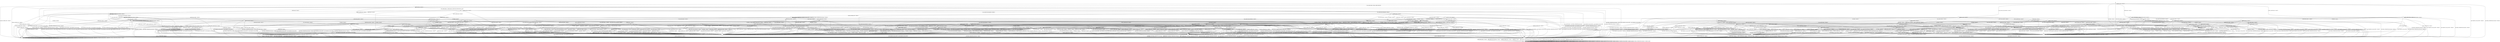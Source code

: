 digraph h18 {
s0 [label="s0"];
s1 [label="s1"];
s2 [label="s2"];
s6 [label="s6"];
s9 [label="s9"];
s13 [label="s13"];
s54 [label="s54"];
s57 [label="s57"];
s3 [label="s3"];
s4 [label="s4"];
s7 [label="s7"];
s8 [label="s8"];
s14 [label="s14"];
s15 [label="s15"];
s16 [label="s16"];
s23 [label="s23"];
s55 [label="s55"];
s59 [label="s59"];
s61 [label="s61"];
s63 [label="s63"];
s67 [label="s67"];
s74 [label="s74"];
s5 [label="s5"];
s10 [label="s10"];
s17 [label="s17"];
s18 [label="s18"];
s19 [label="s19"];
s21 [label="s21"];
s26 [label="s26"];
s27 [label="s27"];
s40 [label="s40"];
s41 [label="s41"];
s56 [label="s56"];
s58 [label="s58"];
s62 [label="s62"];
s64 [label="s64"];
s65 [label="s65"];
s69 [label="s69"];
s71 [label="s71"];
s73 [label="s73"];
s75 [label="s75"];
s76 [label="s76"];
s11 [label="s11"];
s20 [label="s20"];
s25 [label="s25"];
s28 [label="s28"];
s29 [label="s29"];
s30 [label="s30"];
s32 [label="s32"];
s42 [label="s42"];
s43 [label="s43"];
s47 [label="s47"];
s60 [label="s60"];
s66 [label="s66"];
s68 [label="s68"];
s72 [label="s72"];
s77 [label="s77"];
s12 [label="s12"];
s22 [label="s22"];
s24 [label="s24"];
s31 [label="s31"];
s34 [label="s34"];
s35 [label="s35"];
s44 [label="s44"];
s48 [label="s48"];
s49 [label="s49"];
s70 [label="s70"];
s33 [label="s33"];
s36 [label="s36"];
s37 [label="s37"];
s39 [label="s39"];
s45 [label="s45"];
s46 [label="s46"];
s50 [label="s50"];
s38 [label="s38"];
s51 [label="s51"];
s52 [label="s52"];
s53 [label="s53"];
s0 -> s1 [label="RSA_CLIENT_HELLO / HELLO_VERIFY_REQUEST"];
s0 -> s2 [label="RSA_CLIENT_KEY_EXCHANGE / TIMEOUT"];
s0 -> s9 [label="CHANGE_CIPHER_SPEC / TIMEOUT"];
s0 -> s13 [label="FINISHED / TIMEOUT"];
s0 -> s0 [label="APPLICATION / TIMEOUT"];
s0 -> s54 [label="CERTIFICATE / TIMEOUT"];
s0 -> s57 [label="EMPTY_CERTIFICATE / TIMEOUT"];
s0 -> s13 [label="CERTIFICATE_VERIFY / TIMEOUT"];
s0 -> s6 [label="Alert(WARNING,CLOSE_NOTIFY) / TIMEOUT"];
s0 -> s6 [label="Alert(FATAL,UNEXPECTED_MESSAGE) / TIMEOUT"];
s1 -> s3 [label="RSA_CLIENT_HELLO / SERVER_HELLO,CERTIFICATE,SERVER_HELLO_DONE"];
s1 -> s4 [label="RSA_CLIENT_KEY_EXCHANGE / TIMEOUT"];
s1 -> s9 [label="CHANGE_CIPHER_SPEC / TIMEOUT"];
s1 -> s7 [label="FINISHED / TIMEOUT"];
s1 -> s1 [label="APPLICATION / TIMEOUT"];
s1 -> s15 [label="CERTIFICATE / TIMEOUT"];
s1 -> s16 [label="EMPTY_CERTIFICATE / TIMEOUT"];
s1 -> s7 [label="CERTIFICATE_VERIFY / TIMEOUT"];
s1 -> s6 [label="Alert(WARNING,CLOSE_NOTIFY) / Alert(WARNING,CLOSE_NOTIFY)"];
s1 -> s6 [label="Alert(FATAL,UNEXPECTED_MESSAGE) / TIMEOUT"];
s2 -> s23 [label="RSA_CLIENT_HELLO / TIMEOUT"];
s2 -> s13 [label="RSA_CLIENT_KEY_EXCHANGE / TIMEOUT"];
s2 -> s14 [label="CHANGE_CIPHER_SPEC / TIMEOUT"];
s2 -> s63 [label="FINISHED / TIMEOUT"];
s2 -> s2 [label="APPLICATION / TIMEOUT"];
s2 -> s61 [label="CERTIFICATE / TIMEOUT"];
s2 -> s61 [label="EMPTY_CERTIFICATE / TIMEOUT"];
s2 -> s55 [label="CERTIFICATE_VERIFY / TIMEOUT"];
s2 -> s6 [label="Alert(WARNING,CLOSE_NOTIFY) / TIMEOUT"];
s2 -> s6 [label="Alert(FATAL,UNEXPECTED_MESSAGE) / TIMEOUT"];
s6 -> s8 [label="RSA_CLIENT_HELLO / TIMEOUT"];
s6 -> s8 [label="RSA_CLIENT_KEY_EXCHANGE / TIMEOUT"];
s6 -> s8 [label="CHANGE_CIPHER_SPEC / TIMEOUT"];
s6 -> s8 [label="FINISHED / TIMEOUT"];
s6 -> s8 [label="APPLICATION / TIMEOUT"];
s6 -> s8 [label="CERTIFICATE / TIMEOUT"];
s6 -> s8 [label="EMPTY_CERTIFICATE / TIMEOUT"];
s6 -> s8 [label="CERTIFICATE_VERIFY / TIMEOUT"];
s6 -> s8 [label="Alert(WARNING,CLOSE_NOTIFY) / TIMEOUT"];
s6 -> s8 [label="Alert(FATAL,UNEXPECTED_MESSAGE) / TIMEOUT"];
s9 -> s9 [label="RSA_CLIENT_HELLO / TIMEOUT"];
s9 -> s9 [label="RSA_CLIENT_KEY_EXCHANGE / TIMEOUT"];
s9 -> s9 [label="CHANGE_CIPHER_SPEC / TIMEOUT"];
s9 -> s9 [label="FINISHED / TIMEOUT"];
s9 -> s9 [label="APPLICATION / TIMEOUT"];
s9 -> s9 [label="CERTIFICATE / TIMEOUT"];
s9 -> s9 [label="EMPTY_CERTIFICATE / TIMEOUT"];
s9 -> s9 [label="CERTIFICATE_VERIFY / TIMEOUT"];
s9 -> s9 [label="Alert(WARNING,CLOSE_NOTIFY) / TIMEOUT"];
s9 -> s9 [label="Alert(FATAL,UNEXPECTED_MESSAGE) / TIMEOUT"];
s13 -> s13 [label="RSA_CLIENT_HELLO / TIMEOUT"];
s13 -> s13 [label="RSA_CLIENT_KEY_EXCHANGE / TIMEOUT"];
s13 -> s9 [label="CHANGE_CIPHER_SPEC / TIMEOUT"];
s13 -> s13 [label="FINISHED / TIMEOUT"];
s13 -> s13 [label="APPLICATION / TIMEOUT"];
s13 -> s13 [label="CERTIFICATE / TIMEOUT"];
s13 -> s13 [label="EMPTY_CERTIFICATE / TIMEOUT"];
s13 -> s13 [label="CERTIFICATE_VERIFY / TIMEOUT"];
s13 -> s6 [label="Alert(WARNING,CLOSE_NOTIFY) / TIMEOUT"];
s13 -> s6 [label="Alert(FATAL,UNEXPECTED_MESSAGE) / TIMEOUT"];
s54 -> s54 [label="RSA_CLIENT_HELLO / TIMEOUT"];
s54 -> s74 [label="RSA_CLIENT_KEY_EXCHANGE / TIMEOUT"];
s54 -> s9 [label="CHANGE_CIPHER_SPEC / TIMEOUT"];
s54 -> s74 [label="FINISHED / TIMEOUT"];
s54 -> s54 [label="APPLICATION / TIMEOUT"];
s54 -> s13 [label="CERTIFICATE / TIMEOUT"];
s54 -> s13 [label="EMPTY_CERTIFICATE / TIMEOUT"];
s54 -> s59 [label="CERTIFICATE_VERIFY / TIMEOUT"];
s54 -> s6 [label="Alert(WARNING,CLOSE_NOTIFY) / TIMEOUT"];
s54 -> s6 [label="Alert(FATAL,UNEXPECTED_MESSAGE) / TIMEOUT"];
s57 -> s57 [label="RSA_CLIENT_HELLO / TIMEOUT"];
s57 -> s61 [label="RSA_CLIENT_KEY_EXCHANGE / TIMEOUT"];
s57 -> s14 [label="CHANGE_CIPHER_SPEC / TIMEOUT"];
s57 -> s67 [label="FINISHED / TIMEOUT"];
s57 -> s57 [label="APPLICATION / TIMEOUT"];
s57 -> s13 [label="CERTIFICATE / TIMEOUT"];
s57 -> s13 [label="EMPTY_CERTIFICATE / TIMEOUT"];
s57 -> s59 [label="CERTIFICATE_VERIFY / TIMEOUT"];
s57 -> s6 [label="Alert(WARNING,CLOSE_NOTIFY) / TIMEOUT"];
s57 -> s6 [label="Alert(FATAL,UNEXPECTED_MESSAGE) / TIMEOUT"];
s3 -> s6 [label="RSA_CLIENT_HELLO / Alert(FATAL,UNEXPECTED_MESSAGE)"];
s3 -> s10 [label="RSA_CLIENT_KEY_EXCHANGE / TIMEOUT"];
s3 -> s9 [label="CHANGE_CIPHER_SPEC / TIMEOUT"];
s3 -> s7 [label="FINISHED / TIMEOUT"];
s3 -> s3 [label="APPLICATION / TIMEOUT"];
s3 -> s15 [label="CERTIFICATE / TIMEOUT"];
s3 -> s16 [label="EMPTY_CERTIFICATE / TIMEOUT"];
s3 -> s7 [label="CERTIFICATE_VERIFY / TIMEOUT"];
s3 -> s6 [label="Alert(WARNING,CLOSE_NOTIFY) / Alert(WARNING,CLOSE_NOTIFY)"];
s3 -> s6 [label="Alert(FATAL,UNEXPECTED_MESSAGE) / TIMEOUT"];
s4 -> s18 [label="RSA_CLIENT_HELLO / TIMEOUT"];
s4 -> s7 [label="RSA_CLIENT_KEY_EXCHANGE / TIMEOUT"];
s4 -> s5 [label="CHANGE_CIPHER_SPEC / TIMEOUT"];
s4 -> s26 [label="FINISHED / TIMEOUT"];
s4 -> s4 [label="APPLICATION / TIMEOUT"];
s4 -> s21 [label="CERTIFICATE / TIMEOUT"];
s4 -> s21 [label="EMPTY_CERTIFICATE / TIMEOUT"];
s4 -> s40 [label="CERTIFICATE_VERIFY / TIMEOUT"];
s4 -> s6 [label="Alert(WARNING,CLOSE_NOTIFY) / Alert(WARNING,CLOSE_NOTIFY)"];
s4 -> s6 [label="Alert(FATAL,UNEXPECTED_MESSAGE) / TIMEOUT"];
s7 -> s7 [label="RSA_CLIENT_HELLO / TIMEOUT"];
s7 -> s7 [label="RSA_CLIENT_KEY_EXCHANGE / TIMEOUT"];
s7 -> s9 [label="CHANGE_CIPHER_SPEC / TIMEOUT"];
s7 -> s7 [label="FINISHED / TIMEOUT"];
s7 -> s7 [label="APPLICATION / TIMEOUT"];
s7 -> s7 [label="CERTIFICATE / TIMEOUT"];
s7 -> s7 [label="EMPTY_CERTIFICATE / TIMEOUT"];
s7 -> s7 [label="CERTIFICATE_VERIFY / TIMEOUT"];
s7 -> s6 [label="Alert(WARNING,CLOSE_NOTIFY) / Alert(WARNING,CLOSE_NOTIFY)"];
s7 -> s6 [label="Alert(FATAL,UNEXPECTED_MESSAGE) / TIMEOUT"];
s8 -> s8 [label="RSA_CLIENT_HELLO / SOCKET_CLOSED"];
s8 -> s8 [label="RSA_CLIENT_KEY_EXCHANGE / SOCKET_CLOSED"];
s8 -> s8 [label="CHANGE_CIPHER_SPEC / SOCKET_CLOSED"];
s8 -> s8 [label="FINISHED / SOCKET_CLOSED"];
s8 -> s8 [label="APPLICATION / SOCKET_CLOSED"];
s8 -> s8 [label="CERTIFICATE / SOCKET_CLOSED"];
s8 -> s8 [label="EMPTY_CERTIFICATE / SOCKET_CLOSED"];
s8 -> s8 [label="CERTIFICATE_VERIFY / SOCKET_CLOSED"];
s8 -> s8 [label="Alert(WARNING,CLOSE_NOTIFY) / SOCKET_CLOSED"];
s8 -> s8 [label="Alert(FATAL,UNEXPECTED_MESSAGE) / SOCKET_CLOSED"];
s14 -> s6 [label="RSA_CLIENT_HELLO / TIMEOUT"];
s14 -> s6 [label="RSA_CLIENT_KEY_EXCHANGE / TIMEOUT"];
s14 -> s9 [label="CHANGE_CIPHER_SPEC / TIMEOUT"];
s14 -> s6 [label="FINISHED / TIMEOUT"];
s14 -> s14 [label="APPLICATION / TIMEOUT"];
s14 -> s6 [label="CERTIFICATE / TIMEOUT"];
s14 -> s6 [label="EMPTY_CERTIFICATE / TIMEOUT"];
s14 -> s6 [label="CERTIFICATE_VERIFY / TIMEOUT"];
s14 -> s14 [label="Alert(WARNING,CLOSE_NOTIFY) / TIMEOUT"];
s14 -> s14 [label="Alert(FATAL,UNEXPECTED_MESSAGE) / TIMEOUT"];
s15 -> s73 [label="RSA_CLIENT_HELLO / TIMEOUT"];
s15 -> s41 [label="RSA_CLIENT_KEY_EXCHANGE / TIMEOUT"];
s15 -> s9 [label="CHANGE_CIPHER_SPEC / TIMEOUT"];
s15 -> s15 [label="FINISHED / TIMEOUT"];
s15 -> s15 [label="APPLICATION / TIMEOUT"];
s15 -> s7 [label="CERTIFICATE / TIMEOUT"];
s15 -> s7 [label="EMPTY_CERTIFICATE / TIMEOUT"];
s15 -> s17 [label="CERTIFICATE_VERIFY / TIMEOUT"];
s15 -> s6 [label="Alert(WARNING,CLOSE_NOTIFY) / Alert(WARNING,CLOSE_NOTIFY)"];
s15 -> s6 [label="Alert(FATAL,UNEXPECTED_MESSAGE) / TIMEOUT"];
s16 -> s19 [label="RSA_CLIENT_HELLO / TIMEOUT"];
s16 -> s21 [label="RSA_CLIENT_KEY_EXCHANGE / TIMEOUT"];
s16 -> s5 [label="CHANGE_CIPHER_SPEC / TIMEOUT"];
s16 -> s27 [label="FINISHED / TIMEOUT"];
s16 -> s16 [label="APPLICATION / TIMEOUT"];
s16 -> s7 [label="CERTIFICATE / TIMEOUT"];
s16 -> s7 [label="EMPTY_CERTIFICATE / TIMEOUT"];
s16 -> s17 [label="CERTIFICATE_VERIFY / TIMEOUT"];
s16 -> s6 [label="Alert(WARNING,CLOSE_NOTIFY) / Alert(WARNING,CLOSE_NOTIFY)"];
s16 -> s6 [label="Alert(FATAL,UNEXPECTED_MESSAGE) / TIMEOUT"];
s23 -> s13 [label="RSA_CLIENT_HELLO / TIMEOUT"];
s23 -> s13 [label="RSA_CLIENT_KEY_EXCHANGE / TIMEOUT"];
s23 -> s14 [label="CHANGE_CIPHER_SPEC / TIMEOUT"];
s23 -> s64 [label="FINISHED / TIMEOUT"];
s23 -> s23 [label="APPLICATION / TIMEOUT"];
s23 -> s58 [label="CERTIFICATE / TIMEOUT"];
s23 -> s58 [label="EMPTY_CERTIFICATE / TIMEOUT"];
s23 -> s56 [label="CERTIFICATE_VERIFY / TIMEOUT"];
s23 -> s6 [label="Alert(WARNING,CLOSE_NOTIFY) / TIMEOUT"];
s23 -> s6 [label="Alert(FATAL,UNEXPECTED_MESSAGE) / TIMEOUT"];
s55 -> s56 [label="RSA_CLIENT_HELLO / TIMEOUT"];
s55 -> s13 [label="RSA_CLIENT_KEY_EXCHANGE / TIMEOUT"];
s55 -> s14 [label="CHANGE_CIPHER_SPEC / TIMEOUT"];
s55 -> s65 [label="FINISHED / TIMEOUT"];
s55 -> s55 [label="APPLICATION / TIMEOUT"];
s55 -> s62 [label="CERTIFICATE / TIMEOUT"];
s55 -> s62 [label="EMPTY_CERTIFICATE / TIMEOUT"];
s55 -> s13 [label="CERTIFICATE_VERIFY / TIMEOUT"];
s55 -> s6 [label="Alert(WARNING,CLOSE_NOTIFY) / TIMEOUT"];
s55 -> s6 [label="Alert(FATAL,UNEXPECTED_MESSAGE) / TIMEOUT"];
s59 -> s75 [label="RSA_CLIENT_HELLO / TIMEOUT"];
s59 -> s62 [label="RSA_CLIENT_KEY_EXCHANGE / TIMEOUT"];
s59 -> s14 [label="CHANGE_CIPHER_SPEC / TIMEOUT"];
s59 -> s69 [label="FINISHED / TIMEOUT"];
s59 -> s59 [label="APPLICATION / TIMEOUT"];
s59 -> s13 [label="CERTIFICATE / TIMEOUT"];
s59 -> s13 [label="EMPTY_CERTIFICATE / TIMEOUT"];
s59 -> s13 [label="CERTIFICATE_VERIFY / TIMEOUT"];
s59 -> s6 [label="Alert(WARNING,CLOSE_NOTIFY) / TIMEOUT"];
s59 -> s6 [label="Alert(FATAL,UNEXPECTED_MESSAGE) / TIMEOUT"];
s61 -> s58 [label="RSA_CLIENT_HELLO / TIMEOUT"];
s61 -> s13 [label="RSA_CLIENT_KEY_EXCHANGE / TIMEOUT"];
s61 -> s14 [label="CHANGE_CIPHER_SPEC / TIMEOUT"];
s61 -> s71 [label="FINISHED / TIMEOUT"];
s61 -> s61 [label="APPLICATION / TIMEOUT"];
s61 -> s13 [label="CERTIFICATE / TIMEOUT"];
s61 -> s13 [label="EMPTY_CERTIFICATE / TIMEOUT"];
s61 -> s62 [label="CERTIFICATE_VERIFY / TIMEOUT"];
s61 -> s6 [label="Alert(WARNING,CLOSE_NOTIFY) / TIMEOUT"];
s61 -> s6 [label="Alert(FATAL,UNEXPECTED_MESSAGE) / TIMEOUT"];
s63 -> s64 [label="RSA_CLIENT_HELLO / TIMEOUT"];
s63 -> s13 [label="RSA_CLIENT_KEY_EXCHANGE / TIMEOUT"];
s63 -> s14 [label="CHANGE_CIPHER_SPEC / TIMEOUT"];
s63 -> s13 [label="FINISHED / TIMEOUT"];
s63 -> s63 [label="APPLICATION / TIMEOUT"];
s63 -> s71 [label="CERTIFICATE / TIMEOUT"];
s63 -> s71 [label="EMPTY_CERTIFICATE / TIMEOUT"];
s63 -> s65 [label="CERTIFICATE_VERIFY / TIMEOUT"];
s63 -> s6 [label="Alert(WARNING,CLOSE_NOTIFY) / TIMEOUT"];
s63 -> s6 [label="Alert(FATAL,UNEXPECTED_MESSAGE) / TIMEOUT"];
s67 -> s76 [label="RSA_CLIENT_HELLO / TIMEOUT"];
s67 -> s71 [label="RSA_CLIENT_KEY_EXCHANGE / TIMEOUT"];
s67 -> s14 [label="CHANGE_CIPHER_SPEC / TIMEOUT"];
s67 -> s13 [label="FINISHED / TIMEOUT"];
s67 -> s67 [label="APPLICATION / TIMEOUT"];
s67 -> s13 [label="CERTIFICATE / TIMEOUT"];
s67 -> s13 [label="EMPTY_CERTIFICATE / TIMEOUT"];
s67 -> s69 [label="CERTIFICATE_VERIFY / TIMEOUT"];
s67 -> s6 [label="Alert(WARNING,CLOSE_NOTIFY) / TIMEOUT"];
s67 -> s6 [label="Alert(FATAL,UNEXPECTED_MESSAGE) / TIMEOUT"];
s74 -> s74 [label="RSA_CLIENT_HELLO / TIMEOUT"];
s74 -> s13 [label="RSA_CLIENT_KEY_EXCHANGE / TIMEOUT"];
s74 -> s9 [label="CHANGE_CIPHER_SPEC / TIMEOUT"];
s74 -> s74 [label="FINISHED / TIMEOUT"];
s74 -> s74 [label="APPLICATION / TIMEOUT"];
s74 -> s13 [label="CERTIFICATE / TIMEOUT"];
s74 -> s13 [label="EMPTY_CERTIFICATE / TIMEOUT"];
s74 -> s62 [label="CERTIFICATE_VERIFY / TIMEOUT"];
s74 -> s6 [label="Alert(WARNING,CLOSE_NOTIFY) / TIMEOUT"];
s74 -> s6 [label="Alert(FATAL,UNEXPECTED_MESSAGE) / TIMEOUT"];
s5 -> s6 [label="RSA_CLIENT_HELLO / Alert(FATAL,UNEXPECTED_MESSAGE)"];
s5 -> s6 [label="RSA_CLIENT_KEY_EXCHANGE / Alert(FATAL,UNEXPECTED_MESSAGE)"];
s5 -> s9 [label="CHANGE_CIPHER_SPEC / TIMEOUT"];
s5 -> s6 [label="FINISHED / Alert(FATAL,UNEXPECTED_MESSAGE)"];
s5 -> s5 [label="APPLICATION / TIMEOUT"];
s5 -> s6 [label="CERTIFICATE / Alert(FATAL,UNEXPECTED_MESSAGE)"];
s5 -> s6 [label="EMPTY_CERTIFICATE / Alert(FATAL,UNEXPECTED_MESSAGE)"];
s5 -> s6 [label="CERTIFICATE_VERIFY / Alert(FATAL,UNEXPECTED_MESSAGE)"];
s5 -> s5 [label="Alert(WARNING,CLOSE_NOTIFY) / TIMEOUT"];
s5 -> s5 [label="Alert(FATAL,UNEXPECTED_MESSAGE) / TIMEOUT"];
s10 -> s18 [label="RSA_CLIENT_HELLO / TIMEOUT"];
s10 -> s7 [label="RSA_CLIENT_KEY_EXCHANGE / TIMEOUT"];
s10 -> s11 [label="CHANGE_CIPHER_SPEC / TIMEOUT"];
s10 -> s26 [label="FINISHED / TIMEOUT"];
s10 -> s10 [label="APPLICATION / TIMEOUT"];
s10 -> s21 [label="CERTIFICATE / TIMEOUT"];
s10 -> s21 [label="EMPTY_CERTIFICATE / TIMEOUT"];
s10 -> s40 [label="CERTIFICATE_VERIFY / TIMEOUT"];
s10 -> s6 [label="Alert(WARNING,CLOSE_NOTIFY) / Alert(WARNING,CLOSE_NOTIFY)"];
s10 -> s6 [label="Alert(FATAL,UNEXPECTED_MESSAGE) / TIMEOUT"];
s17 -> s20 [label="RSA_CLIENT_HELLO / TIMEOUT"];
s17 -> s42 [label="RSA_CLIENT_KEY_EXCHANGE / TIMEOUT"];
s17 -> s5 [label="CHANGE_CIPHER_SPEC / TIMEOUT"];
s17 -> s28 [label="FINISHED / TIMEOUT"];
s17 -> s17 [label="APPLICATION / TIMEOUT"];
s17 -> s7 [label="CERTIFICATE / TIMEOUT"];
s17 -> s7 [label="EMPTY_CERTIFICATE / TIMEOUT"];
s17 -> s7 [label="CERTIFICATE_VERIFY / TIMEOUT"];
s17 -> s6 [label="Alert(WARNING,CLOSE_NOTIFY) / Alert(WARNING,CLOSE_NOTIFY)"];
s17 -> s6 [label="Alert(FATAL,UNEXPECTED_MESSAGE) / TIMEOUT"];
s18 -> s7 [label="RSA_CLIENT_HELLO / TIMEOUT"];
s18 -> s7 [label="RSA_CLIENT_KEY_EXCHANGE / TIMEOUT"];
s18 -> s5 [label="CHANGE_CIPHER_SPEC / TIMEOUT"];
s18 -> s29 [label="FINISHED / TIMEOUT"];
s18 -> s18 [label="APPLICATION / TIMEOUT"];
s18 -> s25 [label="CERTIFICATE / TIMEOUT"];
s18 -> s25 [label="EMPTY_CERTIFICATE / TIMEOUT"];
s18 -> s43 [label="CERTIFICATE_VERIFY / TIMEOUT"];
s18 -> s6 [label="Alert(WARNING,CLOSE_NOTIFY) / Alert(WARNING,CLOSE_NOTIFY)"];
s18 -> s6 [label="Alert(FATAL,UNEXPECTED_MESSAGE) / TIMEOUT"];
s19 -> s7 [label="RSA_CLIENT_HELLO / TIMEOUT"];
s19 -> s25 [label="RSA_CLIENT_KEY_EXCHANGE / TIMEOUT"];
s19 -> s5 [label="CHANGE_CIPHER_SPEC / TIMEOUT"];
s19 -> s30 [label="FINISHED / TIMEOUT"];
s19 -> s19 [label="APPLICATION / TIMEOUT"];
s19 -> s7 [label="CERTIFICATE / TIMEOUT"];
s19 -> s7 [label="EMPTY_CERTIFICATE / TIMEOUT"];
s19 -> s20 [label="CERTIFICATE_VERIFY / TIMEOUT"];
s19 -> s6 [label="Alert(WARNING,CLOSE_NOTIFY) / Alert(WARNING,CLOSE_NOTIFY)"];
s19 -> s6 [label="Alert(FATAL,UNEXPECTED_MESSAGE) / TIMEOUT"];
s21 -> s25 [label="RSA_CLIENT_HELLO / TIMEOUT"];
s21 -> s7 [label="RSA_CLIENT_KEY_EXCHANGE / TIMEOUT"];
s21 -> s5 [label="CHANGE_CIPHER_SPEC / TIMEOUT"];
s21 -> s32 [label="FINISHED / TIMEOUT"];
s21 -> s21 [label="APPLICATION / TIMEOUT"];
s21 -> s7 [label="CERTIFICATE / TIMEOUT"];
s21 -> s7 [label="EMPTY_CERTIFICATE / TIMEOUT"];
s21 -> s42 [label="CERTIFICATE_VERIFY / TIMEOUT"];
s21 -> s6 [label="Alert(WARNING,CLOSE_NOTIFY) / Alert(WARNING,CLOSE_NOTIFY)"];
s21 -> s6 [label="Alert(FATAL,UNEXPECTED_MESSAGE) / TIMEOUT"];
s26 -> s29 [label="RSA_CLIENT_HELLO / TIMEOUT"];
s26 -> s7 [label="RSA_CLIENT_KEY_EXCHANGE / TIMEOUT"];
s26 -> s5 [label="CHANGE_CIPHER_SPEC / TIMEOUT"];
s26 -> s7 [label="FINISHED / TIMEOUT"];
s26 -> s26 [label="APPLICATION / TIMEOUT"];
s26 -> s32 [label="CERTIFICATE / TIMEOUT"];
s26 -> s32 [label="EMPTY_CERTIFICATE / TIMEOUT"];
s26 -> s47 [label="CERTIFICATE_VERIFY / TIMEOUT"];
s26 -> s6 [label="Alert(WARNING,CLOSE_NOTIFY) / Alert(WARNING,CLOSE_NOTIFY)"];
s26 -> s6 [label="Alert(FATAL,UNEXPECTED_MESSAGE) / TIMEOUT"];
s27 -> s30 [label="RSA_CLIENT_HELLO / TIMEOUT"];
s27 -> s32 [label="RSA_CLIENT_KEY_EXCHANGE / TIMEOUT"];
s27 -> s5 [label="CHANGE_CIPHER_SPEC / TIMEOUT"];
s27 -> s7 [label="FINISHED / TIMEOUT"];
s27 -> s27 [label="APPLICATION / TIMEOUT"];
s27 -> s7 [label="CERTIFICATE / TIMEOUT"];
s27 -> s7 [label="EMPTY_CERTIFICATE / TIMEOUT"];
s27 -> s28 [label="CERTIFICATE_VERIFY / TIMEOUT"];
s27 -> s6 [label="Alert(WARNING,CLOSE_NOTIFY) / Alert(WARNING,CLOSE_NOTIFY)"];
s27 -> s6 [label="Alert(FATAL,UNEXPECTED_MESSAGE) / TIMEOUT"];
s40 -> s43 [label="RSA_CLIENT_HELLO / TIMEOUT"];
s40 -> s7 [label="RSA_CLIENT_KEY_EXCHANGE / TIMEOUT"];
s40 -> s5 [label="CHANGE_CIPHER_SPEC / TIMEOUT"];
s40 -> s47 [label="FINISHED / TIMEOUT"];
s40 -> s40 [label="APPLICATION / TIMEOUT"];
s40 -> s42 [label="CERTIFICATE / TIMEOUT"];
s40 -> s42 [label="EMPTY_CERTIFICATE / TIMEOUT"];
s40 -> s7 [label="CERTIFICATE_VERIFY / TIMEOUT"];
s40 -> s6 [label="Alert(WARNING,CLOSE_NOTIFY) / Alert(WARNING,CLOSE_NOTIFY)"];
s40 -> s6 [label="Alert(FATAL,UNEXPECTED_MESSAGE) / TIMEOUT"];
s41 -> s73 [label="RSA_CLIENT_HELLO / TIMEOUT"];
s41 -> s7 [label="RSA_CLIENT_KEY_EXCHANGE / TIMEOUT"];
s41 -> s9 [label="CHANGE_CIPHER_SPEC / TIMEOUT"];
s41 -> s41 [label="FINISHED / TIMEOUT"];
s41 -> s41 [label="APPLICATION / TIMEOUT"];
s41 -> s7 [label="CERTIFICATE / TIMEOUT"];
s41 -> s7 [label="EMPTY_CERTIFICATE / TIMEOUT"];
s41 -> s42 [label="CERTIFICATE_VERIFY / TIMEOUT"];
s41 -> s6 [label="Alert(WARNING,CLOSE_NOTIFY) / Alert(WARNING,CLOSE_NOTIFY)"];
s41 -> s6 [label="Alert(FATAL,UNEXPECTED_MESSAGE) / TIMEOUT"];
s56 -> s13 [label="RSA_CLIENT_HELLO / TIMEOUT"];
s56 -> s13 [label="RSA_CLIENT_KEY_EXCHANGE / TIMEOUT"];
s56 -> s14 [label="CHANGE_CIPHER_SPEC / TIMEOUT"];
s56 -> s66 [label="FINISHED / TIMEOUT"];
s56 -> s56 [label="APPLICATION / TIMEOUT"];
s56 -> s60 [label="CERTIFICATE / TIMEOUT"];
s56 -> s60 [label="EMPTY_CERTIFICATE / TIMEOUT"];
s56 -> s13 [label="CERTIFICATE_VERIFY / TIMEOUT"];
s56 -> s6 [label="Alert(WARNING,CLOSE_NOTIFY) / TIMEOUT"];
s56 -> s6 [label="Alert(FATAL,UNEXPECTED_MESSAGE) / TIMEOUT"];
s58 -> s13 [label="RSA_CLIENT_HELLO / TIMEOUT"];
s58 -> s13 [label="RSA_CLIENT_KEY_EXCHANGE / TIMEOUT"];
s58 -> s14 [label="CHANGE_CIPHER_SPEC / TIMEOUT"];
s58 -> s68 [label="FINISHED / TIMEOUT"];
s58 -> s58 [label="APPLICATION / TIMEOUT"];
s58 -> s13 [label="CERTIFICATE / TIMEOUT"];
s58 -> s13 [label="EMPTY_CERTIFICATE / TIMEOUT"];
s58 -> s60 [label="CERTIFICATE_VERIFY / TIMEOUT"];
s58 -> s6 [label="Alert(WARNING,CLOSE_NOTIFY) / TIMEOUT"];
s58 -> s6 [label="Alert(FATAL,UNEXPECTED_MESSAGE) / TIMEOUT"];
s62 -> s60 [label="RSA_CLIENT_HELLO / TIMEOUT"];
s62 -> s13 [label="RSA_CLIENT_KEY_EXCHANGE / TIMEOUT"];
s62 -> s14 [label="CHANGE_CIPHER_SPEC / TIMEOUT"];
s62 -> s72 [label="FINISHED / TIMEOUT"];
s62 -> s62 [label="APPLICATION / TIMEOUT"];
s62 -> s13 [label="CERTIFICATE / TIMEOUT"];
s62 -> s13 [label="EMPTY_CERTIFICATE / TIMEOUT"];
s62 -> s13 [label="CERTIFICATE_VERIFY / TIMEOUT"];
s62 -> s6 [label="Alert(WARNING,CLOSE_NOTIFY) / TIMEOUT"];
s62 -> s6 [label="Alert(FATAL,UNEXPECTED_MESSAGE) / TIMEOUT"];
s64 -> s13 [label="RSA_CLIENT_HELLO / TIMEOUT"];
s64 -> s13 [label="RSA_CLIENT_KEY_EXCHANGE / TIMEOUT"];
s64 -> s14 [label="CHANGE_CIPHER_SPEC / TIMEOUT"];
s64 -> s13 [label="FINISHED / TIMEOUT"];
s64 -> s64 [label="APPLICATION / TIMEOUT"];
s64 -> s68 [label="CERTIFICATE / TIMEOUT"];
s64 -> s68 [label="EMPTY_CERTIFICATE / TIMEOUT"];
s64 -> s66 [label="CERTIFICATE_VERIFY / TIMEOUT"];
s64 -> s6 [label="Alert(WARNING,CLOSE_NOTIFY) / TIMEOUT"];
s64 -> s6 [label="Alert(FATAL,UNEXPECTED_MESSAGE) / TIMEOUT"];
s65 -> s66 [label="RSA_CLIENT_HELLO / TIMEOUT"];
s65 -> s13 [label="RSA_CLIENT_KEY_EXCHANGE / TIMEOUT"];
s65 -> s14 [label="CHANGE_CIPHER_SPEC / TIMEOUT"];
s65 -> s13 [label="FINISHED / TIMEOUT"];
s65 -> s65 [label="APPLICATION / TIMEOUT"];
s65 -> s72 [label="CERTIFICATE / TIMEOUT"];
s65 -> s72 [label="EMPTY_CERTIFICATE / TIMEOUT"];
s65 -> s13 [label="CERTIFICATE_VERIFY / TIMEOUT"];
s65 -> s6 [label="Alert(WARNING,CLOSE_NOTIFY) / TIMEOUT"];
s65 -> s6 [label="Alert(FATAL,UNEXPECTED_MESSAGE) / TIMEOUT"];
s69 -> s77 [label="RSA_CLIENT_HELLO / TIMEOUT"];
s69 -> s72 [label="RSA_CLIENT_KEY_EXCHANGE / TIMEOUT"];
s69 -> s14 [label="CHANGE_CIPHER_SPEC / TIMEOUT"];
s69 -> s13 [label="FINISHED / TIMEOUT"];
s69 -> s69 [label="APPLICATION / TIMEOUT"];
s69 -> s13 [label="CERTIFICATE / TIMEOUT"];
s69 -> s13 [label="EMPTY_CERTIFICATE / TIMEOUT"];
s69 -> s13 [label="CERTIFICATE_VERIFY / TIMEOUT"];
s69 -> s6 [label="Alert(WARNING,CLOSE_NOTIFY) / TIMEOUT"];
s69 -> s6 [label="Alert(FATAL,UNEXPECTED_MESSAGE) / TIMEOUT"];
s71 -> s68 [label="RSA_CLIENT_HELLO / TIMEOUT"];
s71 -> s13 [label="RSA_CLIENT_KEY_EXCHANGE / TIMEOUT"];
s71 -> s14 [label="CHANGE_CIPHER_SPEC / TIMEOUT"];
s71 -> s13 [label="FINISHED / TIMEOUT"];
s71 -> s71 [label="APPLICATION / TIMEOUT"];
s71 -> s13 [label="CERTIFICATE / TIMEOUT"];
s71 -> s13 [label="EMPTY_CERTIFICATE / TIMEOUT"];
s71 -> s72 [label="CERTIFICATE_VERIFY / TIMEOUT"];
s71 -> s6 [label="Alert(WARNING,CLOSE_NOTIFY) / TIMEOUT"];
s71 -> s6 [label="Alert(FATAL,UNEXPECTED_MESSAGE) / TIMEOUT"];
s73 -> s7 [label="RSA_CLIENT_HELLO / TIMEOUT"];
s73 -> s73 [label="RSA_CLIENT_KEY_EXCHANGE / TIMEOUT"];
s73 -> s9 [label="CHANGE_CIPHER_SPEC / TIMEOUT"];
s73 -> s73 [label="FINISHED / TIMEOUT"];
s73 -> s73 [label="APPLICATION / TIMEOUT"];
s73 -> s7 [label="CERTIFICATE / TIMEOUT"];
s73 -> s7 [label="EMPTY_CERTIFICATE / TIMEOUT"];
s73 -> s20 [label="CERTIFICATE_VERIFY / TIMEOUT"];
s73 -> s6 [label="Alert(WARNING,CLOSE_NOTIFY) / Alert(WARNING,CLOSE_NOTIFY)"];
s73 -> s6 [label="Alert(FATAL,UNEXPECTED_MESSAGE) / TIMEOUT"];
s75 -> s13 [label="RSA_CLIENT_HELLO / TIMEOUT"];
s75 -> s60 [label="RSA_CLIENT_KEY_EXCHANGE / TIMEOUT"];
s75 -> s14 [label="CHANGE_CIPHER_SPEC / TIMEOUT"];
s75 -> s77 [label="FINISHED / TIMEOUT"];
s75 -> s75 [label="APPLICATION / TIMEOUT"];
s75 -> s13 [label="CERTIFICATE / TIMEOUT"];
s75 -> s13 [label="EMPTY_CERTIFICATE / TIMEOUT"];
s75 -> s13 [label="CERTIFICATE_VERIFY / TIMEOUT"];
s75 -> s6 [label="Alert(WARNING,CLOSE_NOTIFY) / TIMEOUT"];
s75 -> s6 [label="Alert(FATAL,UNEXPECTED_MESSAGE) / TIMEOUT"];
s76 -> s13 [label="RSA_CLIENT_HELLO / TIMEOUT"];
s76 -> s68 [label="RSA_CLIENT_KEY_EXCHANGE / TIMEOUT"];
s76 -> s14 [label="CHANGE_CIPHER_SPEC / TIMEOUT"];
s76 -> s13 [label="FINISHED / TIMEOUT"];
s76 -> s76 [label="APPLICATION / TIMEOUT"];
s76 -> s13 [label="CERTIFICATE / TIMEOUT"];
s76 -> s13 [label="EMPTY_CERTIFICATE / TIMEOUT"];
s76 -> s77 [label="CERTIFICATE_VERIFY / TIMEOUT"];
s76 -> s6 [label="Alert(WARNING,CLOSE_NOTIFY) / TIMEOUT"];
s76 -> s6 [label="Alert(FATAL,UNEXPECTED_MESSAGE) / TIMEOUT"];
s11 -> s35 [label="RSA_CLIENT_HELLO / TIMEOUT"];
s11 -> s7 [label="RSA_CLIENT_KEY_EXCHANGE / TIMEOUT"];
s11 -> s9 [label="CHANGE_CIPHER_SPEC / TIMEOUT"];
s11 -> s12 [label="FINISHED / CHANGE_CIPHER_SPEC,FINISHED,CHANGE_CIPHER_SPEC,FINISHED"];
s11 -> s11 [label="APPLICATION / TIMEOUT"];
s11 -> s22 [label="CERTIFICATE / TIMEOUT"];
s11 -> s22 [label="EMPTY_CERTIFICATE / TIMEOUT"];
s11 -> s24 [label="CERTIFICATE_VERIFY / TIMEOUT"];
s11 -> s11 [label="Alert(WARNING,CLOSE_NOTIFY) / TIMEOUT"];
s11 -> s11 [label="Alert(FATAL,UNEXPECTED_MESSAGE) / TIMEOUT"];
s20 -> s7 [label="RSA_CLIENT_HELLO / TIMEOUT"];
s20 -> s44 [label="RSA_CLIENT_KEY_EXCHANGE / TIMEOUT"];
s20 -> s5 [label="CHANGE_CIPHER_SPEC / TIMEOUT"];
s20 -> s31 [label="FINISHED / TIMEOUT"];
s20 -> s20 [label="APPLICATION / TIMEOUT"];
s20 -> s7 [label="CERTIFICATE / TIMEOUT"];
s20 -> s7 [label="EMPTY_CERTIFICATE / TIMEOUT"];
s20 -> s7 [label="CERTIFICATE_VERIFY / TIMEOUT"];
s20 -> s6 [label="Alert(WARNING,CLOSE_NOTIFY) / Alert(WARNING,CLOSE_NOTIFY)"];
s20 -> s6 [label="Alert(FATAL,UNEXPECTED_MESSAGE) / TIMEOUT"];
s25 -> s7 [label="RSA_CLIENT_HELLO / TIMEOUT"];
s25 -> s7 [label="RSA_CLIENT_KEY_EXCHANGE / TIMEOUT"];
s25 -> s5 [label="CHANGE_CIPHER_SPEC / TIMEOUT"];
s25 -> s34 [label="FINISHED / TIMEOUT"];
s25 -> s25 [label="APPLICATION / TIMEOUT"];
s25 -> s7 [label="CERTIFICATE / TIMEOUT"];
s25 -> s7 [label="EMPTY_CERTIFICATE / TIMEOUT"];
s25 -> s44 [label="CERTIFICATE_VERIFY / TIMEOUT"];
s25 -> s6 [label="Alert(WARNING,CLOSE_NOTIFY) / Alert(WARNING,CLOSE_NOTIFY)"];
s25 -> s6 [label="Alert(FATAL,UNEXPECTED_MESSAGE) / TIMEOUT"];
s28 -> s31 [label="RSA_CLIENT_HELLO / TIMEOUT"];
s28 -> s48 [label="RSA_CLIENT_KEY_EXCHANGE / TIMEOUT"];
s28 -> s5 [label="CHANGE_CIPHER_SPEC / TIMEOUT"];
s28 -> s7 [label="FINISHED / TIMEOUT"];
s28 -> s28 [label="APPLICATION / TIMEOUT"];
s28 -> s7 [label="CERTIFICATE / TIMEOUT"];
s28 -> s7 [label="EMPTY_CERTIFICATE / TIMEOUT"];
s28 -> s7 [label="CERTIFICATE_VERIFY / TIMEOUT"];
s28 -> s6 [label="Alert(WARNING,CLOSE_NOTIFY) / Alert(WARNING,CLOSE_NOTIFY)"];
s28 -> s6 [label="Alert(FATAL,UNEXPECTED_MESSAGE) / TIMEOUT"];
s29 -> s7 [label="RSA_CLIENT_HELLO / TIMEOUT"];
s29 -> s7 [label="RSA_CLIENT_KEY_EXCHANGE / TIMEOUT"];
s29 -> s5 [label="CHANGE_CIPHER_SPEC / TIMEOUT"];
s29 -> s7 [label="FINISHED / TIMEOUT"];
s29 -> s29 [label="APPLICATION / TIMEOUT"];
s29 -> s34 [label="CERTIFICATE / TIMEOUT"];
s29 -> s34 [label="EMPTY_CERTIFICATE / TIMEOUT"];
s29 -> s49 [label="CERTIFICATE_VERIFY / TIMEOUT"];
s29 -> s6 [label="Alert(WARNING,CLOSE_NOTIFY) / Alert(WARNING,CLOSE_NOTIFY)"];
s29 -> s6 [label="Alert(FATAL,UNEXPECTED_MESSAGE) / TIMEOUT"];
s30 -> s7 [label="RSA_CLIENT_HELLO / TIMEOUT"];
s30 -> s34 [label="RSA_CLIENT_KEY_EXCHANGE / TIMEOUT"];
s30 -> s5 [label="CHANGE_CIPHER_SPEC / TIMEOUT"];
s30 -> s7 [label="FINISHED / TIMEOUT"];
s30 -> s30 [label="APPLICATION / TIMEOUT"];
s30 -> s7 [label="CERTIFICATE / TIMEOUT"];
s30 -> s7 [label="EMPTY_CERTIFICATE / TIMEOUT"];
s30 -> s31 [label="CERTIFICATE_VERIFY / TIMEOUT"];
s30 -> s6 [label="Alert(WARNING,CLOSE_NOTIFY) / Alert(WARNING,CLOSE_NOTIFY)"];
s30 -> s6 [label="Alert(FATAL,UNEXPECTED_MESSAGE) / TIMEOUT"];
s32 -> s34 [label="RSA_CLIENT_HELLO / TIMEOUT"];
s32 -> s7 [label="RSA_CLIENT_KEY_EXCHANGE / TIMEOUT"];
s32 -> s5 [label="CHANGE_CIPHER_SPEC / TIMEOUT"];
s32 -> s7 [label="FINISHED / TIMEOUT"];
s32 -> s32 [label="APPLICATION / TIMEOUT"];
s32 -> s7 [label="CERTIFICATE / TIMEOUT"];
s32 -> s7 [label="EMPTY_CERTIFICATE / TIMEOUT"];
s32 -> s48 [label="CERTIFICATE_VERIFY / TIMEOUT"];
s32 -> s6 [label="Alert(WARNING,CLOSE_NOTIFY) / Alert(WARNING,CLOSE_NOTIFY)"];
s32 -> s6 [label="Alert(FATAL,UNEXPECTED_MESSAGE) / TIMEOUT"];
s42 -> s44 [label="RSA_CLIENT_HELLO / TIMEOUT"];
s42 -> s7 [label="RSA_CLIENT_KEY_EXCHANGE / TIMEOUT"];
s42 -> s5 [label="CHANGE_CIPHER_SPEC / TIMEOUT"];
s42 -> s48 [label="FINISHED / TIMEOUT"];
s42 -> s42 [label="APPLICATION / TIMEOUT"];
s42 -> s7 [label="CERTIFICATE / TIMEOUT"];
s42 -> s7 [label="EMPTY_CERTIFICATE / TIMEOUT"];
s42 -> s7 [label="CERTIFICATE_VERIFY / TIMEOUT"];
s42 -> s6 [label="Alert(WARNING,CLOSE_NOTIFY) / Alert(WARNING,CLOSE_NOTIFY)"];
s42 -> s6 [label="Alert(FATAL,UNEXPECTED_MESSAGE) / TIMEOUT"];
s43 -> s7 [label="RSA_CLIENT_HELLO / TIMEOUT"];
s43 -> s7 [label="RSA_CLIENT_KEY_EXCHANGE / TIMEOUT"];
s43 -> s5 [label="CHANGE_CIPHER_SPEC / TIMEOUT"];
s43 -> s49 [label="FINISHED / TIMEOUT"];
s43 -> s43 [label="APPLICATION / TIMEOUT"];
s43 -> s44 [label="CERTIFICATE / TIMEOUT"];
s43 -> s44 [label="EMPTY_CERTIFICATE / TIMEOUT"];
s43 -> s7 [label="CERTIFICATE_VERIFY / TIMEOUT"];
s43 -> s6 [label="Alert(WARNING,CLOSE_NOTIFY) / Alert(WARNING,CLOSE_NOTIFY)"];
s43 -> s6 [label="Alert(FATAL,UNEXPECTED_MESSAGE) / TIMEOUT"];
s47 -> s49 [label="RSA_CLIENT_HELLO / TIMEOUT"];
s47 -> s7 [label="RSA_CLIENT_KEY_EXCHANGE / TIMEOUT"];
s47 -> s5 [label="CHANGE_CIPHER_SPEC / TIMEOUT"];
s47 -> s7 [label="FINISHED / TIMEOUT"];
s47 -> s47 [label="APPLICATION / TIMEOUT"];
s47 -> s48 [label="CERTIFICATE / TIMEOUT"];
s47 -> s48 [label="EMPTY_CERTIFICATE / TIMEOUT"];
s47 -> s7 [label="CERTIFICATE_VERIFY / TIMEOUT"];
s47 -> s6 [label="Alert(WARNING,CLOSE_NOTIFY) / Alert(WARNING,CLOSE_NOTIFY)"];
s47 -> s6 [label="Alert(FATAL,UNEXPECTED_MESSAGE) / TIMEOUT"];
s60 -> s13 [label="RSA_CLIENT_HELLO / TIMEOUT"];
s60 -> s13 [label="RSA_CLIENT_KEY_EXCHANGE / TIMEOUT"];
s60 -> s14 [label="CHANGE_CIPHER_SPEC / TIMEOUT"];
s60 -> s70 [label="FINISHED / TIMEOUT"];
s60 -> s60 [label="APPLICATION / TIMEOUT"];
s60 -> s13 [label="CERTIFICATE / TIMEOUT"];
s60 -> s13 [label="EMPTY_CERTIFICATE / TIMEOUT"];
s60 -> s13 [label="CERTIFICATE_VERIFY / TIMEOUT"];
s60 -> s6 [label="Alert(WARNING,CLOSE_NOTIFY) / TIMEOUT"];
s60 -> s6 [label="Alert(FATAL,UNEXPECTED_MESSAGE) / TIMEOUT"];
s66 -> s13 [label="RSA_CLIENT_HELLO / TIMEOUT"];
s66 -> s13 [label="RSA_CLIENT_KEY_EXCHANGE / TIMEOUT"];
s66 -> s14 [label="CHANGE_CIPHER_SPEC / TIMEOUT"];
s66 -> s13 [label="FINISHED / TIMEOUT"];
s66 -> s66 [label="APPLICATION / TIMEOUT"];
s66 -> s70 [label="CERTIFICATE / TIMEOUT"];
s66 -> s70 [label="EMPTY_CERTIFICATE / TIMEOUT"];
s66 -> s13 [label="CERTIFICATE_VERIFY / TIMEOUT"];
s66 -> s6 [label="Alert(WARNING,CLOSE_NOTIFY) / TIMEOUT"];
s66 -> s6 [label="Alert(FATAL,UNEXPECTED_MESSAGE) / TIMEOUT"];
s68 -> s13 [label="RSA_CLIENT_HELLO / TIMEOUT"];
s68 -> s13 [label="RSA_CLIENT_KEY_EXCHANGE / TIMEOUT"];
s68 -> s14 [label="CHANGE_CIPHER_SPEC / TIMEOUT"];
s68 -> s13 [label="FINISHED / TIMEOUT"];
s68 -> s68 [label="APPLICATION / TIMEOUT"];
s68 -> s13 [label="CERTIFICATE / TIMEOUT"];
s68 -> s13 [label="EMPTY_CERTIFICATE / TIMEOUT"];
s68 -> s70 [label="CERTIFICATE_VERIFY / TIMEOUT"];
s68 -> s6 [label="Alert(WARNING,CLOSE_NOTIFY) / TIMEOUT"];
s68 -> s6 [label="Alert(FATAL,UNEXPECTED_MESSAGE) / TIMEOUT"];
s72 -> s70 [label="RSA_CLIENT_HELLO / TIMEOUT"];
s72 -> s13 [label="RSA_CLIENT_KEY_EXCHANGE / TIMEOUT"];
s72 -> s14 [label="CHANGE_CIPHER_SPEC / TIMEOUT"];
s72 -> s13 [label="FINISHED / TIMEOUT"];
s72 -> s72 [label="APPLICATION / TIMEOUT"];
s72 -> s13 [label="CERTIFICATE / TIMEOUT"];
s72 -> s13 [label="EMPTY_CERTIFICATE / TIMEOUT"];
s72 -> s13 [label="CERTIFICATE_VERIFY / TIMEOUT"];
s72 -> s6 [label="Alert(WARNING,CLOSE_NOTIFY) / TIMEOUT"];
s72 -> s6 [label="Alert(FATAL,UNEXPECTED_MESSAGE) / TIMEOUT"];
s77 -> s13 [label="RSA_CLIENT_HELLO / TIMEOUT"];
s77 -> s70 [label="RSA_CLIENT_KEY_EXCHANGE / TIMEOUT"];
s77 -> s14 [label="CHANGE_CIPHER_SPEC / TIMEOUT"];
s77 -> s13 [label="FINISHED / TIMEOUT"];
s77 -> s77 [label="APPLICATION / TIMEOUT"];
s77 -> s13 [label="CERTIFICATE / TIMEOUT"];
s77 -> s13 [label="EMPTY_CERTIFICATE / TIMEOUT"];
s77 -> s13 [label="CERTIFICATE_VERIFY / TIMEOUT"];
s77 -> s6 [label="Alert(WARNING,CLOSE_NOTIFY) / TIMEOUT"];
s77 -> s6 [label="Alert(FATAL,UNEXPECTED_MESSAGE) / TIMEOUT"];
s12 -> s12 [label="RSA_CLIENT_HELLO / TIMEOUT"];
s12 -> s12 [label="RSA_CLIENT_KEY_EXCHANGE / TIMEOUT"];
s12 -> s9 [label="CHANGE_CIPHER_SPEC / TIMEOUT"];
s12 -> s12 [label="FINISHED / TIMEOUT"];
s12 -> s6 [label="APPLICATION / APPLICATION"];
s12 -> s12 [label="CERTIFICATE / TIMEOUT"];
s12 -> s12 [label="EMPTY_CERTIFICATE / TIMEOUT"];
s12 -> s12 [label="CERTIFICATE_VERIFY / TIMEOUT"];
s12 -> s6 [label="Alert(WARNING,CLOSE_NOTIFY) / TIMEOUT"];
s12 -> s6 [label="Alert(FATAL,UNEXPECTED_MESSAGE) / TIMEOUT"];
s22 -> s36 [label="RSA_CLIENT_HELLO / TIMEOUT"];
s22 -> s7 [label="RSA_CLIENT_KEY_EXCHANGE / TIMEOUT"];
s22 -> s5 [label="CHANGE_CIPHER_SPEC / TIMEOUT"];
s22 -> s33 [label="FINISHED / TIMEOUT"];
s22 -> s7 [label="APPLICATION / TIMEOUT"];
s22 -> s7 [label="CERTIFICATE / TIMEOUT"];
s22 -> s7 [label="EMPTY_CERTIFICATE / TIMEOUT"];
s22 -> s45 [label="CERTIFICATE_VERIFY / TIMEOUT"];
s22 -> s6 [label="Alert(WARNING,CLOSE_NOTIFY) / Alert(WARNING,CLOSE_NOTIFY)"];
s22 -> s6 [label="Alert(FATAL,UNEXPECTED_MESSAGE) / TIMEOUT"];
s24 -> s46 [label="RSA_CLIENT_HELLO / TIMEOUT"];
s24 -> s7 [label="RSA_CLIENT_KEY_EXCHANGE / TIMEOUT"];
s24 -> s5 [label="CHANGE_CIPHER_SPEC / TIMEOUT"];
s24 -> s37 [label="FINISHED / TIMEOUT"];
s24 -> s7 [label="APPLICATION / TIMEOUT"];
s24 -> s45 [label="CERTIFICATE / TIMEOUT"];
s24 -> s45 [label="EMPTY_CERTIFICATE / TIMEOUT"];
s24 -> s7 [label="CERTIFICATE_VERIFY / TIMEOUT"];
s24 -> s6 [label="Alert(WARNING,CLOSE_NOTIFY) / Alert(WARNING,CLOSE_NOTIFY)"];
s24 -> s6 [label="Alert(FATAL,UNEXPECTED_MESSAGE) / TIMEOUT"];
s31 -> s7 [label="RSA_CLIENT_HELLO / TIMEOUT"];
s31 -> s50 [label="RSA_CLIENT_KEY_EXCHANGE / TIMEOUT"];
s31 -> s5 [label="CHANGE_CIPHER_SPEC / TIMEOUT"];
s31 -> s7 [label="FINISHED / TIMEOUT"];
s31 -> s31 [label="APPLICATION / TIMEOUT"];
s31 -> s7 [label="CERTIFICATE / TIMEOUT"];
s31 -> s7 [label="EMPTY_CERTIFICATE / TIMEOUT"];
s31 -> s7 [label="CERTIFICATE_VERIFY / TIMEOUT"];
s31 -> s6 [label="Alert(WARNING,CLOSE_NOTIFY) / Alert(WARNING,CLOSE_NOTIFY)"];
s31 -> s6 [label="Alert(FATAL,UNEXPECTED_MESSAGE) / TIMEOUT"];
s34 -> s7 [label="RSA_CLIENT_HELLO / TIMEOUT"];
s34 -> s7 [label="RSA_CLIENT_KEY_EXCHANGE / TIMEOUT"];
s34 -> s5 [label="CHANGE_CIPHER_SPEC / TIMEOUT"];
s34 -> s7 [label="FINISHED / TIMEOUT"];
s34 -> s34 [label="APPLICATION / TIMEOUT"];
s34 -> s7 [label="CERTIFICATE / TIMEOUT"];
s34 -> s7 [label="EMPTY_CERTIFICATE / TIMEOUT"];
s34 -> s50 [label="CERTIFICATE_VERIFY / TIMEOUT"];
s34 -> s6 [label="Alert(WARNING,CLOSE_NOTIFY) / Alert(WARNING,CLOSE_NOTIFY)"];
s34 -> s6 [label="Alert(FATAL,UNEXPECTED_MESSAGE) / TIMEOUT"];
s35 -> s7 [label="RSA_CLIENT_HELLO / TIMEOUT"];
s35 -> s7 [label="RSA_CLIENT_KEY_EXCHANGE / TIMEOUT"];
s35 -> s5 [label="CHANGE_CIPHER_SPEC / TIMEOUT"];
s35 -> s39 [label="FINISHED / TIMEOUT"];
s35 -> s7 [label="APPLICATION / TIMEOUT"];
s35 -> s36 [label="CERTIFICATE / TIMEOUT"];
s35 -> s36 [label="EMPTY_CERTIFICATE / TIMEOUT"];
s35 -> s46 [label="CERTIFICATE_VERIFY / TIMEOUT"];
s35 -> s6 [label="Alert(WARNING,CLOSE_NOTIFY) / Alert(WARNING,CLOSE_NOTIFY)"];
s35 -> s6 [label="Alert(FATAL,UNEXPECTED_MESSAGE) / TIMEOUT"];
s44 -> s7 [label="RSA_CLIENT_HELLO / TIMEOUT"];
s44 -> s7 [label="RSA_CLIENT_KEY_EXCHANGE / TIMEOUT"];
s44 -> s5 [label="CHANGE_CIPHER_SPEC / TIMEOUT"];
s44 -> s50 [label="FINISHED / TIMEOUT"];
s44 -> s44 [label="APPLICATION / TIMEOUT"];
s44 -> s7 [label="CERTIFICATE / TIMEOUT"];
s44 -> s7 [label="EMPTY_CERTIFICATE / TIMEOUT"];
s44 -> s7 [label="CERTIFICATE_VERIFY / TIMEOUT"];
s44 -> s6 [label="Alert(WARNING,CLOSE_NOTIFY) / Alert(WARNING,CLOSE_NOTIFY)"];
s44 -> s6 [label="Alert(FATAL,UNEXPECTED_MESSAGE) / TIMEOUT"];
s48 -> s50 [label="RSA_CLIENT_HELLO / TIMEOUT"];
s48 -> s7 [label="RSA_CLIENT_KEY_EXCHANGE / TIMEOUT"];
s48 -> s5 [label="CHANGE_CIPHER_SPEC / TIMEOUT"];
s48 -> s7 [label="FINISHED / TIMEOUT"];
s48 -> s48 [label="APPLICATION / TIMEOUT"];
s48 -> s7 [label="CERTIFICATE / TIMEOUT"];
s48 -> s7 [label="EMPTY_CERTIFICATE / TIMEOUT"];
s48 -> s7 [label="CERTIFICATE_VERIFY / TIMEOUT"];
s48 -> s6 [label="Alert(WARNING,CLOSE_NOTIFY) / Alert(WARNING,CLOSE_NOTIFY)"];
s48 -> s6 [label="Alert(FATAL,UNEXPECTED_MESSAGE) / TIMEOUT"];
s49 -> s7 [label="RSA_CLIENT_HELLO / TIMEOUT"];
s49 -> s7 [label="RSA_CLIENT_KEY_EXCHANGE / TIMEOUT"];
s49 -> s5 [label="CHANGE_CIPHER_SPEC / TIMEOUT"];
s49 -> s7 [label="FINISHED / TIMEOUT"];
s49 -> s49 [label="APPLICATION / TIMEOUT"];
s49 -> s50 [label="CERTIFICATE / TIMEOUT"];
s49 -> s50 [label="EMPTY_CERTIFICATE / TIMEOUT"];
s49 -> s7 [label="CERTIFICATE_VERIFY / TIMEOUT"];
s49 -> s6 [label="Alert(WARNING,CLOSE_NOTIFY) / Alert(WARNING,CLOSE_NOTIFY)"];
s49 -> s6 [label="Alert(FATAL,UNEXPECTED_MESSAGE) / TIMEOUT"];
s70 -> s13 [label="RSA_CLIENT_HELLO / TIMEOUT"];
s70 -> s13 [label="RSA_CLIENT_KEY_EXCHANGE / TIMEOUT"];
s70 -> s14 [label="CHANGE_CIPHER_SPEC / TIMEOUT"];
s70 -> s13 [label="FINISHED / TIMEOUT"];
s70 -> s70 [label="APPLICATION / TIMEOUT"];
s70 -> s13 [label="CERTIFICATE / TIMEOUT"];
s70 -> s13 [label="EMPTY_CERTIFICATE / TIMEOUT"];
s70 -> s13 [label="CERTIFICATE_VERIFY / TIMEOUT"];
s70 -> s6 [label="Alert(WARNING,CLOSE_NOTIFY) / TIMEOUT"];
s70 -> s6 [label="Alert(FATAL,UNEXPECTED_MESSAGE) / TIMEOUT"];
s33 -> s38 [label="RSA_CLIENT_HELLO / TIMEOUT"];
s33 -> s7 [label="RSA_CLIENT_KEY_EXCHANGE / TIMEOUT"];
s33 -> s5 [label="CHANGE_CIPHER_SPEC / TIMEOUT"];
s33 -> s7 [label="FINISHED / TIMEOUT"];
s33 -> s7 [label="APPLICATION / TIMEOUT"];
s33 -> s7 [label="CERTIFICATE / TIMEOUT"];
s33 -> s7 [label="EMPTY_CERTIFICATE / TIMEOUT"];
s33 -> s51 [label="CERTIFICATE_VERIFY / TIMEOUT"];
s33 -> s6 [label="Alert(WARNING,CLOSE_NOTIFY) / Alert(WARNING,CLOSE_NOTIFY)"];
s33 -> s6 [label="Alert(FATAL,UNEXPECTED_MESSAGE) / TIMEOUT"];
s36 -> s7 [label="RSA_CLIENT_HELLO / TIMEOUT"];
s36 -> s7 [label="RSA_CLIENT_KEY_EXCHANGE / TIMEOUT"];
s36 -> s5 [label="CHANGE_CIPHER_SPEC / TIMEOUT"];
s36 -> s38 [label="FINISHED / TIMEOUT"];
s36 -> s7 [label="APPLICATION / TIMEOUT"];
s36 -> s7 [label="CERTIFICATE / TIMEOUT"];
s36 -> s7 [label="EMPTY_CERTIFICATE / TIMEOUT"];
s36 -> s52 [label="CERTIFICATE_VERIFY / TIMEOUT"];
s36 -> s6 [label="Alert(WARNING,CLOSE_NOTIFY) / Alert(WARNING,CLOSE_NOTIFY)"];
s36 -> s6 [label="Alert(FATAL,UNEXPECTED_MESSAGE) / TIMEOUT"];
s37 -> s49 [label="RSA_CLIENT_HELLO / TIMEOUT"];
s37 -> s7 [label="RSA_CLIENT_KEY_EXCHANGE / TIMEOUT"];
s37 -> s5 [label="CHANGE_CIPHER_SPEC / TIMEOUT"];
s37 -> s7 [label="FINISHED / TIMEOUT"];
s37 -> s7 [label="APPLICATION / TIMEOUT"];
s37 -> s51 [label="CERTIFICATE / TIMEOUT"];
s37 -> s51 [label="EMPTY_CERTIFICATE / TIMEOUT"];
s37 -> s7 [label="CERTIFICATE_VERIFY / TIMEOUT"];
s37 -> s6 [label="Alert(WARNING,CLOSE_NOTIFY) / Alert(WARNING,CLOSE_NOTIFY)"];
s37 -> s6 [label="Alert(FATAL,UNEXPECTED_MESSAGE) / TIMEOUT"];
s39 -> s7 [label="RSA_CLIENT_HELLO / TIMEOUT"];
s39 -> s7 [label="RSA_CLIENT_KEY_EXCHANGE / TIMEOUT"];
s39 -> s5 [label="CHANGE_CIPHER_SPEC / TIMEOUT"];
s39 -> s7 [label="FINISHED / TIMEOUT"];
s39 -> s7 [label="APPLICATION / TIMEOUT"];
s39 -> s38 [label="CERTIFICATE / TIMEOUT"];
s39 -> s38 [label="EMPTY_CERTIFICATE / TIMEOUT"];
s39 -> s49 [label="CERTIFICATE_VERIFY / TIMEOUT"];
s39 -> s6 [label="Alert(WARNING,CLOSE_NOTIFY) / Alert(WARNING,CLOSE_NOTIFY)"];
s39 -> s6 [label="Alert(FATAL,UNEXPECTED_MESSAGE) / TIMEOUT"];
s45 -> s52 [label="RSA_CLIENT_HELLO / TIMEOUT"];
s45 -> s7 [label="RSA_CLIENT_KEY_EXCHANGE / TIMEOUT"];
s45 -> s5 [label="CHANGE_CIPHER_SPEC / TIMEOUT"];
s45 -> s51 [label="FINISHED / TIMEOUT"];
s45 -> s7 [label="APPLICATION / TIMEOUT"];
s45 -> s7 [label="CERTIFICATE / TIMEOUT"];
s45 -> s7 [label="EMPTY_CERTIFICATE / TIMEOUT"];
s45 -> s7 [label="CERTIFICATE_VERIFY / TIMEOUT"];
s45 -> s6 [label="Alert(WARNING,CLOSE_NOTIFY) / Alert(WARNING,CLOSE_NOTIFY)"];
s45 -> s6 [label="Alert(FATAL,UNEXPECTED_MESSAGE) / TIMEOUT"];
s46 -> s7 [label="RSA_CLIENT_HELLO / TIMEOUT"];
s46 -> s7 [label="RSA_CLIENT_KEY_EXCHANGE / TIMEOUT"];
s46 -> s5 [label="CHANGE_CIPHER_SPEC / TIMEOUT"];
s46 -> s49 [label="FINISHED / TIMEOUT"];
s46 -> s7 [label="APPLICATION / TIMEOUT"];
s46 -> s52 [label="CERTIFICATE / TIMEOUT"];
s46 -> s52 [label="EMPTY_CERTIFICATE / TIMEOUT"];
s46 -> s7 [label="CERTIFICATE_VERIFY / TIMEOUT"];
s46 -> s6 [label="Alert(WARNING,CLOSE_NOTIFY) / Alert(WARNING,CLOSE_NOTIFY)"];
s46 -> s6 [label="Alert(FATAL,UNEXPECTED_MESSAGE) / TIMEOUT"];
s50 -> s7 [label="RSA_CLIENT_HELLO / TIMEOUT"];
s50 -> s7 [label="RSA_CLIENT_KEY_EXCHANGE / TIMEOUT"];
s50 -> s5 [label="CHANGE_CIPHER_SPEC / TIMEOUT"];
s50 -> s7 [label="FINISHED / TIMEOUT"];
s50 -> s50 [label="APPLICATION / TIMEOUT"];
s50 -> s7 [label="CERTIFICATE / TIMEOUT"];
s50 -> s7 [label="EMPTY_CERTIFICATE / TIMEOUT"];
s50 -> s7 [label="CERTIFICATE_VERIFY / TIMEOUT"];
s50 -> s6 [label="Alert(WARNING,CLOSE_NOTIFY) / Alert(WARNING,CLOSE_NOTIFY)"];
s50 -> s6 [label="Alert(FATAL,UNEXPECTED_MESSAGE) / TIMEOUT"];
s38 -> s7 [label="RSA_CLIENT_HELLO / TIMEOUT"];
s38 -> s7 [label="RSA_CLIENT_KEY_EXCHANGE / TIMEOUT"];
s38 -> s5 [label="CHANGE_CIPHER_SPEC / TIMEOUT"];
s38 -> s7 [label="FINISHED / TIMEOUT"];
s38 -> s7 [label="APPLICATION / TIMEOUT"];
s38 -> s7 [label="CERTIFICATE / TIMEOUT"];
s38 -> s7 [label="EMPTY_CERTIFICATE / TIMEOUT"];
s38 -> s53 [label="CERTIFICATE_VERIFY / TIMEOUT"];
s38 -> s6 [label="Alert(WARNING,CLOSE_NOTIFY) / Alert(WARNING,CLOSE_NOTIFY)"];
s38 -> s6 [label="Alert(FATAL,UNEXPECTED_MESSAGE) / TIMEOUT"];
s51 -> s53 [label="RSA_CLIENT_HELLO / TIMEOUT"];
s51 -> s7 [label="RSA_CLIENT_KEY_EXCHANGE / TIMEOUT"];
s51 -> s5 [label="CHANGE_CIPHER_SPEC / TIMEOUT"];
s51 -> s7 [label="FINISHED / TIMEOUT"];
s51 -> s7 [label="APPLICATION / TIMEOUT"];
s51 -> s7 [label="CERTIFICATE / TIMEOUT"];
s51 -> s7 [label="EMPTY_CERTIFICATE / TIMEOUT"];
s51 -> s7 [label="CERTIFICATE_VERIFY / TIMEOUT"];
s51 -> s6 [label="Alert(WARNING,CLOSE_NOTIFY) / Alert(WARNING,CLOSE_NOTIFY)"];
s51 -> s6 [label="Alert(FATAL,UNEXPECTED_MESSAGE) / TIMEOUT"];
s52 -> s7 [label="RSA_CLIENT_HELLO / TIMEOUT"];
s52 -> s7 [label="RSA_CLIENT_KEY_EXCHANGE / TIMEOUT"];
s52 -> s5 [label="CHANGE_CIPHER_SPEC / TIMEOUT"];
s52 -> s53 [label="FINISHED / TIMEOUT"];
s52 -> s7 [label="APPLICATION / TIMEOUT"];
s52 -> s7 [label="CERTIFICATE / TIMEOUT"];
s52 -> s7 [label="EMPTY_CERTIFICATE / TIMEOUT"];
s52 -> s7 [label="CERTIFICATE_VERIFY / TIMEOUT"];
s52 -> s6 [label="Alert(WARNING,CLOSE_NOTIFY) / Alert(WARNING,CLOSE_NOTIFY)"];
s52 -> s6 [label="Alert(FATAL,UNEXPECTED_MESSAGE) / TIMEOUT"];
s53 -> s7 [label="RSA_CLIENT_HELLO / TIMEOUT"];
s53 -> s7 [label="RSA_CLIENT_KEY_EXCHANGE / TIMEOUT"];
s53 -> s5 [label="CHANGE_CIPHER_SPEC / TIMEOUT"];
s53 -> s7 [label="FINISHED / TIMEOUT"];
s53 -> s7 [label="APPLICATION / TIMEOUT"];
s53 -> s7 [label="CERTIFICATE / TIMEOUT"];
s53 -> s7 [label="EMPTY_CERTIFICATE / TIMEOUT"];
s53 -> s7 [label="CERTIFICATE_VERIFY / TIMEOUT"];
s53 -> s6 [label="Alert(WARNING,CLOSE_NOTIFY) / Alert(WARNING,CLOSE_NOTIFY)"];
s53 -> s6 [label="Alert(FATAL,UNEXPECTED_MESSAGE) / TIMEOUT"];
__start0 [shape=none, label=""];
__start0 -> s0 [label=""];
}
